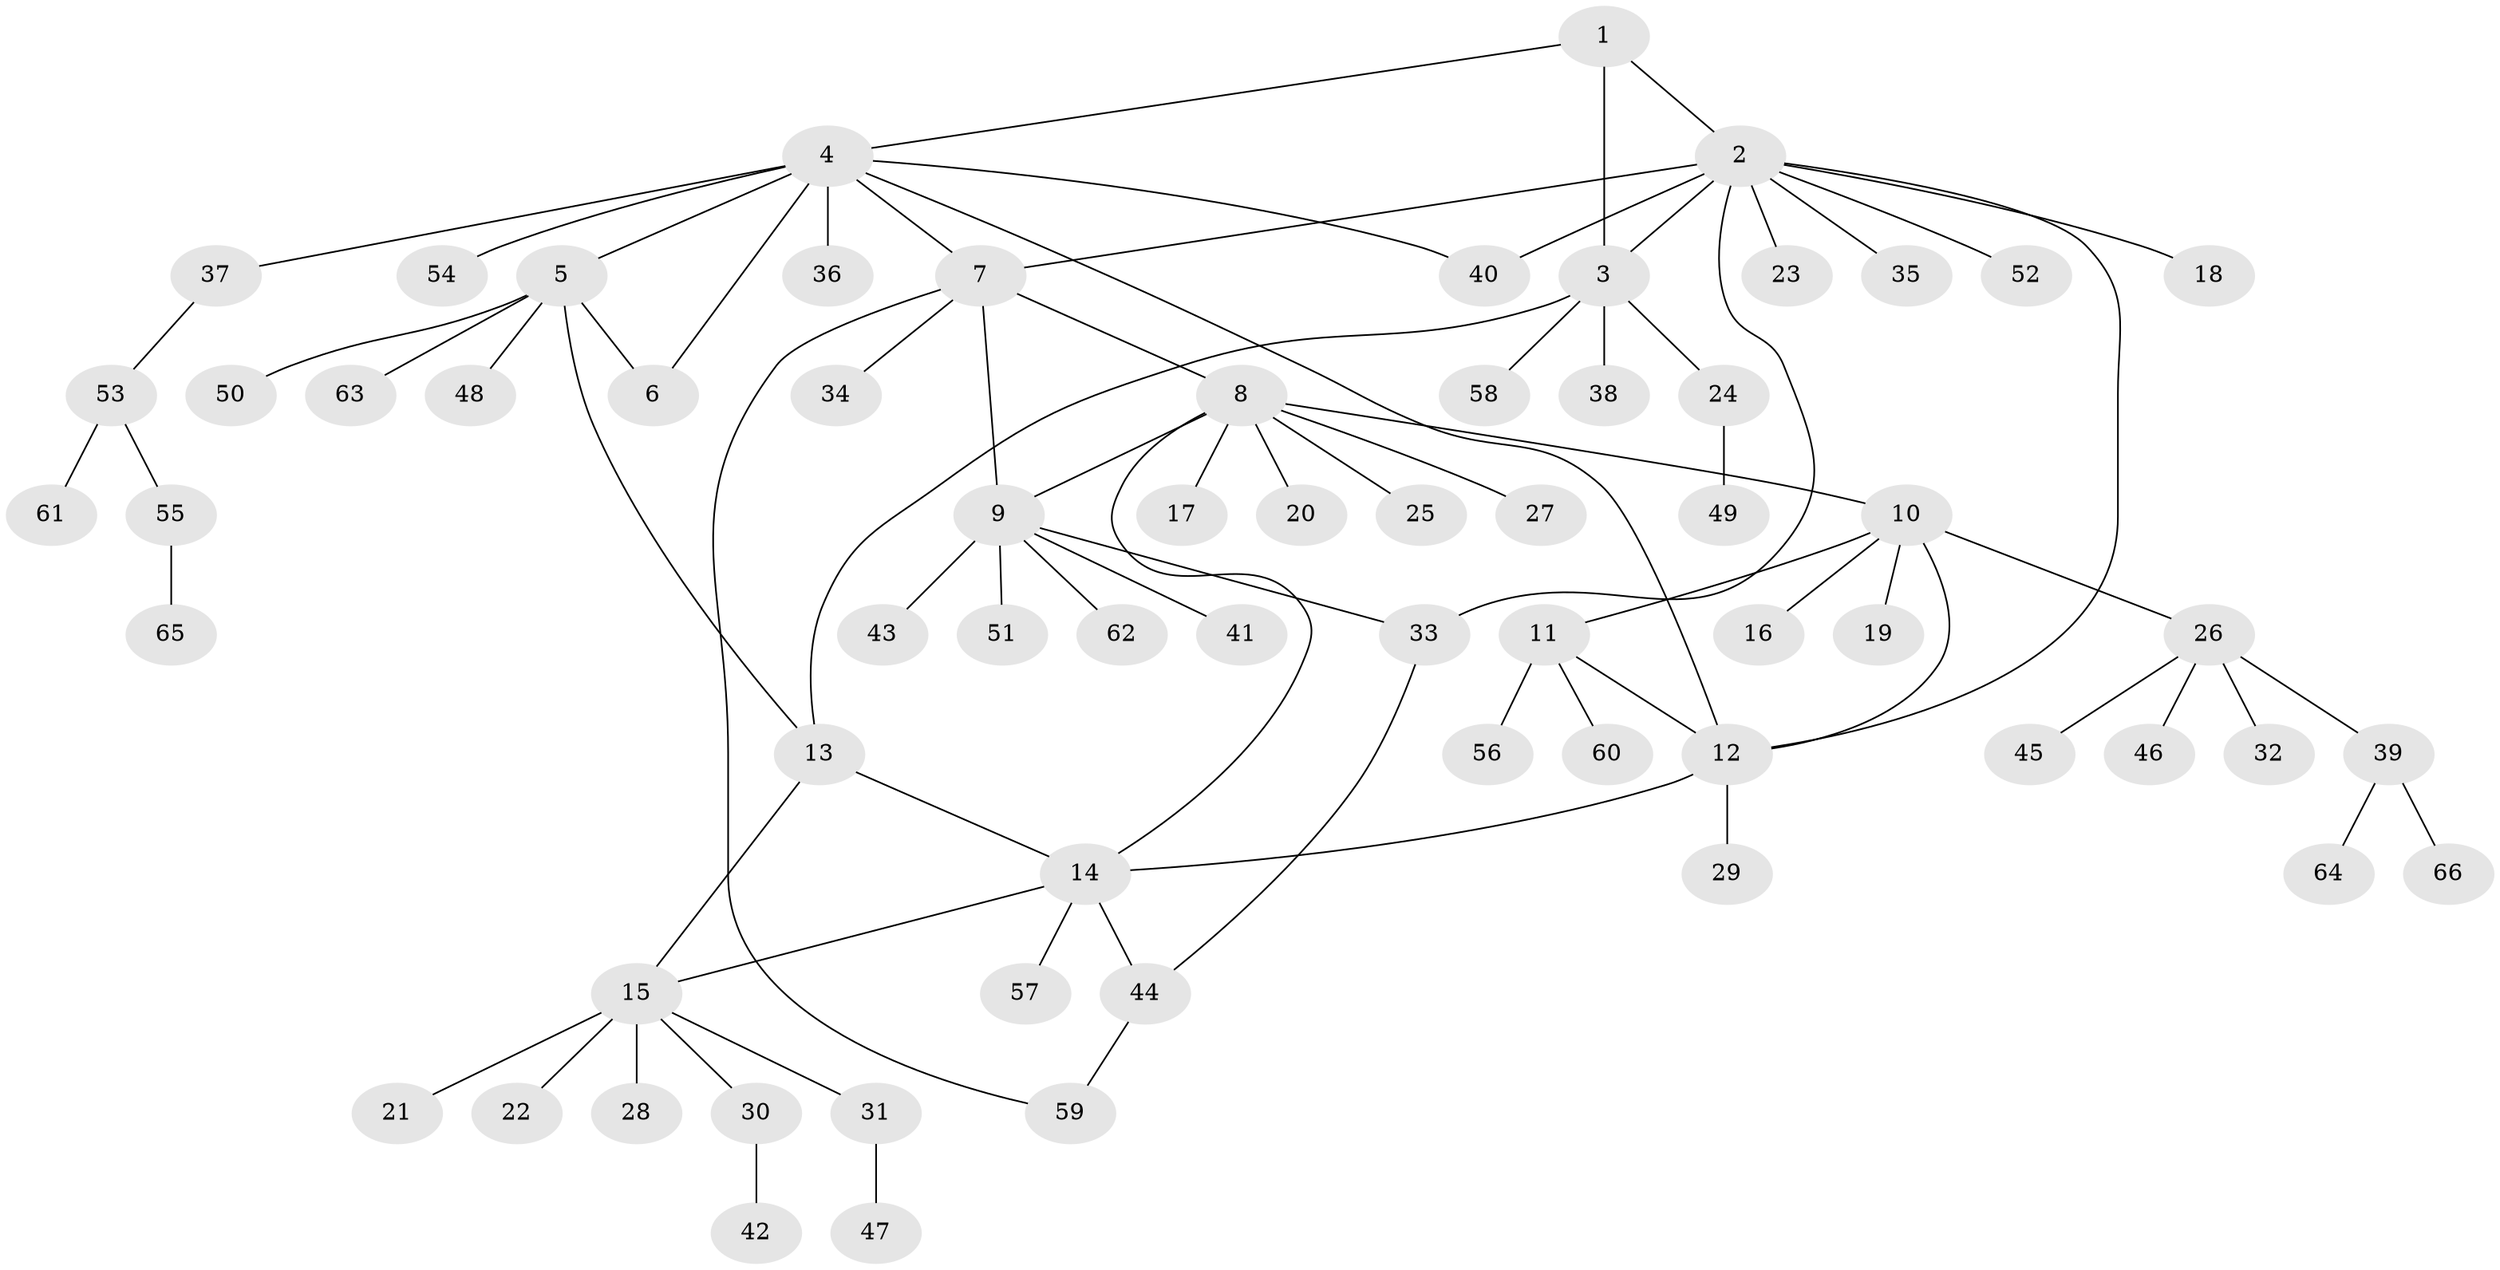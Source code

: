 // coarse degree distribution, {5: 0.07692307692307693, 3: 0.02564102564102564, 8: 0.07692307692307693, 10: 0.02564102564102564, 1: 0.7692307692307693, 6: 0.02564102564102564}
// Generated by graph-tools (version 1.1) at 2025/57/03/04/25 21:57:46]
// undirected, 66 vertices, 80 edges
graph export_dot {
graph [start="1"]
  node [color=gray90,style=filled];
  1;
  2;
  3;
  4;
  5;
  6;
  7;
  8;
  9;
  10;
  11;
  12;
  13;
  14;
  15;
  16;
  17;
  18;
  19;
  20;
  21;
  22;
  23;
  24;
  25;
  26;
  27;
  28;
  29;
  30;
  31;
  32;
  33;
  34;
  35;
  36;
  37;
  38;
  39;
  40;
  41;
  42;
  43;
  44;
  45;
  46;
  47;
  48;
  49;
  50;
  51;
  52;
  53;
  54;
  55;
  56;
  57;
  58;
  59;
  60;
  61;
  62;
  63;
  64;
  65;
  66;
  1 -- 2;
  1 -- 3;
  1 -- 4;
  2 -- 3;
  2 -- 7;
  2 -- 12;
  2 -- 18;
  2 -- 23;
  2 -- 33;
  2 -- 35;
  2 -- 40;
  2 -- 52;
  3 -- 13;
  3 -- 24;
  3 -- 38;
  3 -- 58;
  4 -- 5;
  4 -- 6;
  4 -- 7;
  4 -- 12;
  4 -- 36;
  4 -- 37;
  4 -- 40;
  4 -- 54;
  5 -- 6;
  5 -- 13;
  5 -- 48;
  5 -- 50;
  5 -- 63;
  7 -- 8;
  7 -- 9;
  7 -- 34;
  7 -- 59;
  8 -- 9;
  8 -- 10;
  8 -- 14;
  8 -- 17;
  8 -- 20;
  8 -- 25;
  8 -- 27;
  9 -- 33;
  9 -- 41;
  9 -- 43;
  9 -- 51;
  9 -- 62;
  10 -- 11;
  10 -- 12;
  10 -- 16;
  10 -- 19;
  10 -- 26;
  11 -- 12;
  11 -- 56;
  11 -- 60;
  12 -- 14;
  12 -- 29;
  13 -- 14;
  13 -- 15;
  14 -- 15;
  14 -- 44;
  14 -- 57;
  15 -- 21;
  15 -- 22;
  15 -- 28;
  15 -- 30;
  15 -- 31;
  24 -- 49;
  26 -- 32;
  26 -- 39;
  26 -- 45;
  26 -- 46;
  30 -- 42;
  31 -- 47;
  33 -- 44;
  37 -- 53;
  39 -- 64;
  39 -- 66;
  44 -- 59;
  53 -- 55;
  53 -- 61;
  55 -- 65;
}
